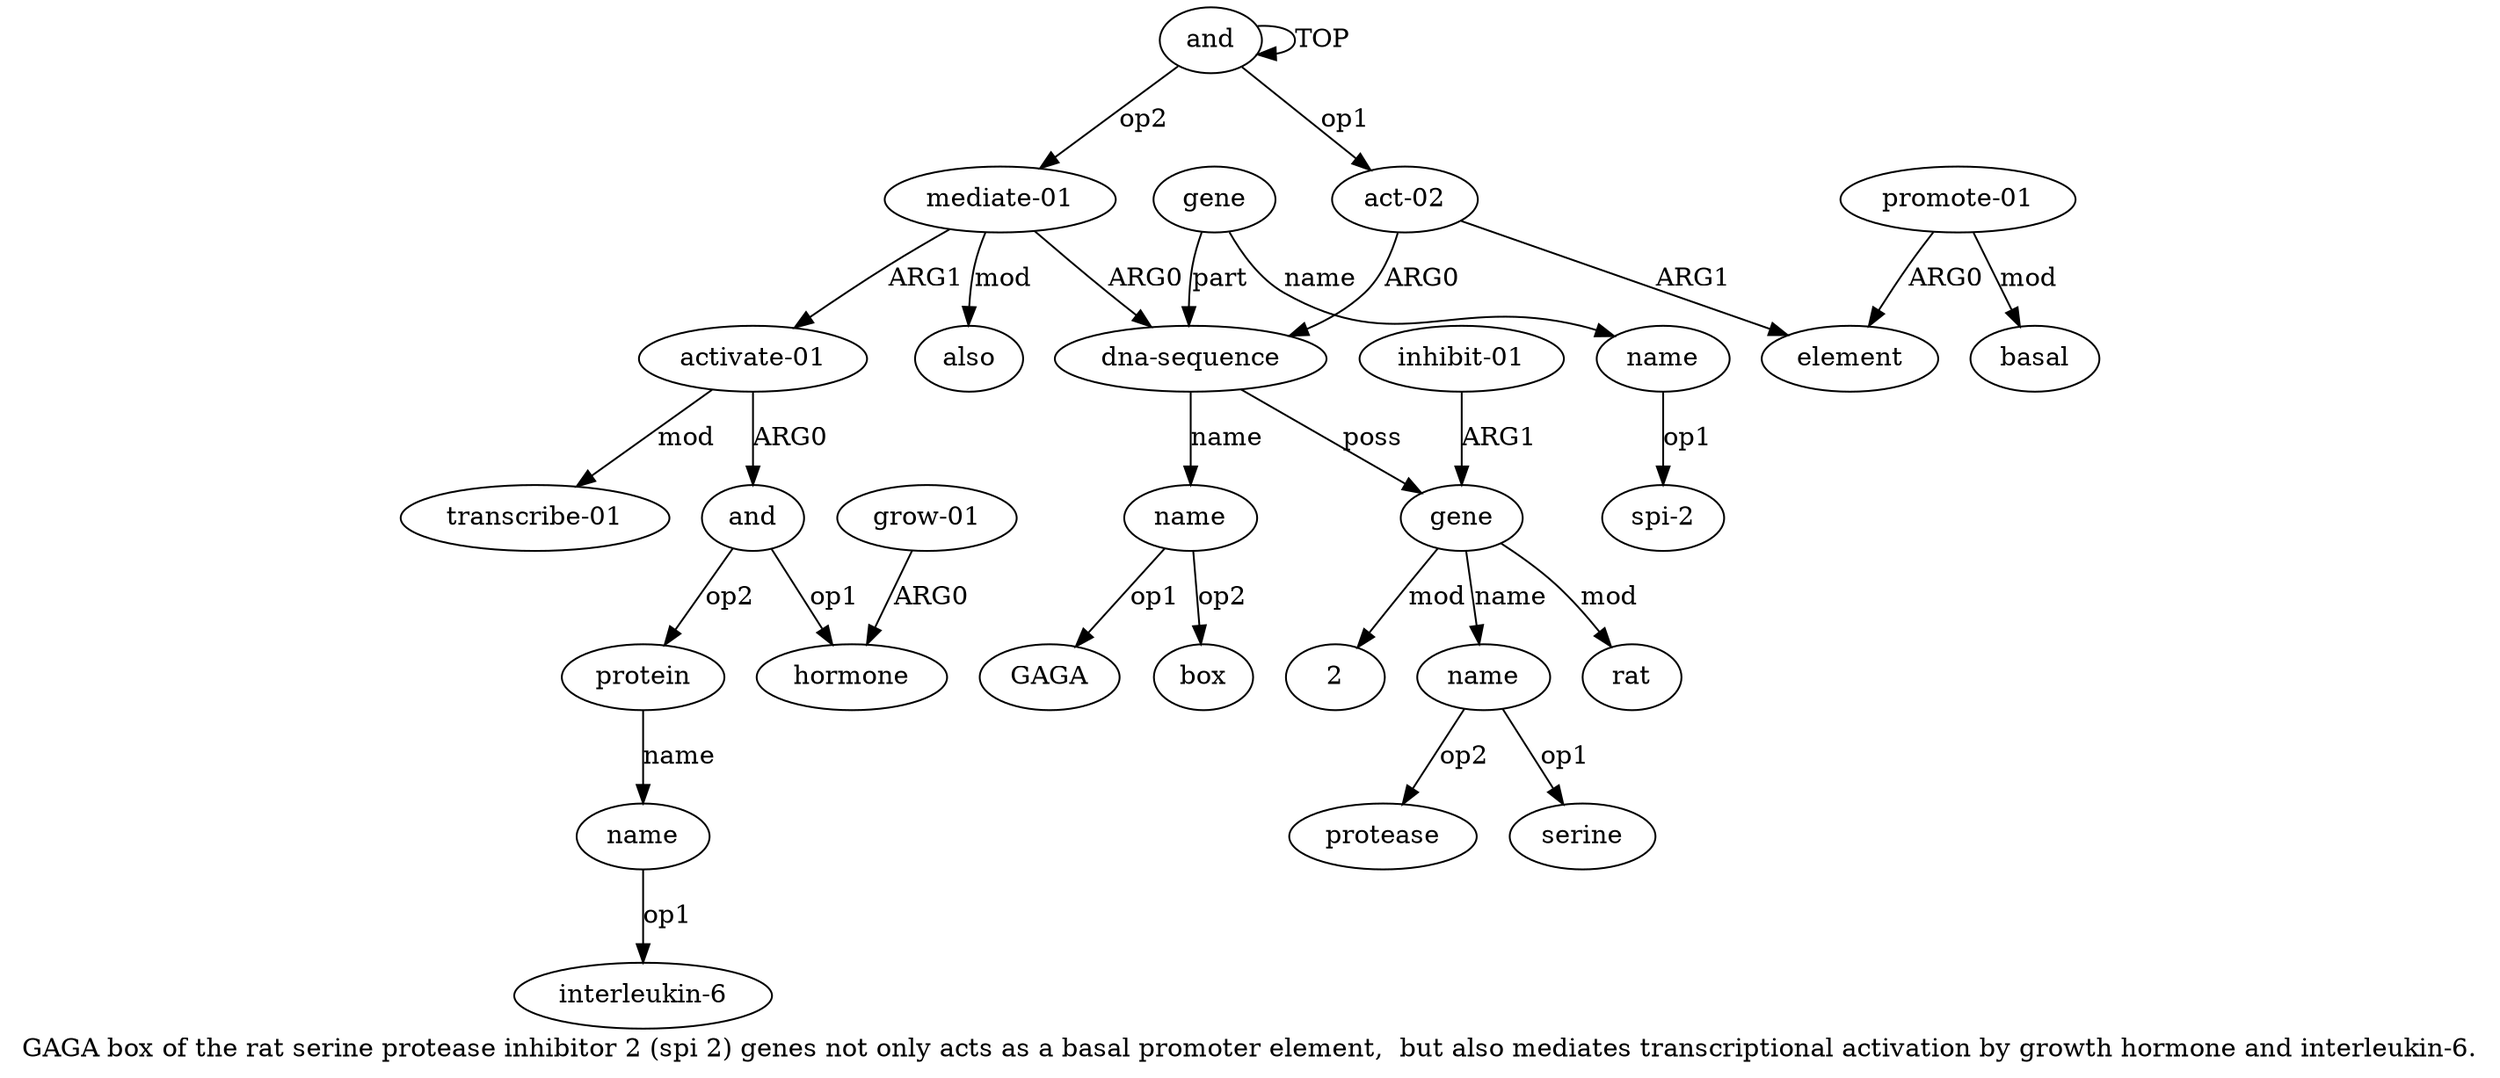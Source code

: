 digraph  {
	graph [label="GAGA box of the rat serine protease inhibitor 2 (spi 2) genes not only acts as a basal promoter element,  but also mediates transcriptional \
activation by growth hormone and interleukin-6."];
	node [label="\N"];
	a20	 [color=black,
		gold_ind=20,
		gold_label="transcribe-01",
		label="transcribe-01",
		test_ind=20,
		test_label="transcribe-01"];
	a21	 [color=black,
		gold_ind=21,
		gold_label=also,
		label=also,
		test_ind=21,
		test_label=also];
	"a3 GAGA"	 [color=black,
		gold_ind=-1,
		gold_label=GAGA,
		label=GAGA,
		test_ind=-1,
		test_label=GAGA];
	"a4 2"	 [color=black,
		gold_ind=-1,
		gold_label=2,
		label=2,
		test_ind=-1,
		test_label=2];
	"a5 serine"	 [color=black,
		gold_ind=-1,
		gold_label=serine,
		label=serine,
		test_ind=-1,
		test_label=serine];
	"a3 box"	 [color=black,
		gold_ind=-1,
		gold_label=box,
		label=box,
		test_ind=-1,
		test_label=box];
	a15	 [color=black,
		gold_ind=15,
		gold_label=and,
		label=and,
		test_ind=15,
		test_label=and];
	a16	 [color=black,
		gold_ind=16,
		gold_label=hormone,
		label=hormone,
		test_ind=16,
		test_label=hormone];
	a15 -> a16 [key=0,
	color=black,
	gold_label=op1,
	label=op1,
	test_label=op1];
a18 [color=black,
	gold_ind=18,
	gold_label=protein,
	label=protein,
	test_ind=18,
	test_label=protein];
a15 -> a18 [key=0,
color=black,
gold_label=op2,
label=op2,
test_label=op2];
a14 [color=black,
gold_ind=14,
gold_label="activate-01",
label="activate-01",
test_ind=14,
test_label="activate-01"];
a14 -> a20 [key=0,
color=black,
gold_label=mod,
label=mod,
test_label=mod];
a14 -> a15 [key=0,
color=black,
gold_label=ARG0,
label=ARG0,
test_label=ARG0];
a17 [color=black,
gold_ind=17,
gold_label="grow-01",
label="grow-01",
test_ind=17,
test_label="grow-01"];
a17 -> a16 [key=0,
color=black,
gold_label=ARG0,
label=ARG0,
test_label=ARG0];
a11 [color=black,
gold_ind=11,
gold_label="promote-01",
label="promote-01",
test_ind=11,
test_label="promote-01"];
a10 [color=black,
gold_ind=10,
gold_label=element,
label=element,
test_ind=10,
test_label=element];
a11 -> a10 [key=0,
color=black,
gold_label=ARG0,
label=ARG0,
test_label=ARG0];
a12 [color=black,
gold_ind=12,
gold_label=basal,
label=basal,
test_ind=12,
test_label=basal];
a11 -> a12 [key=0,
color=black,
gold_label=mod,
label=mod,
test_label=mod];
a13 [color=black,
gold_ind=13,
gold_label="mediate-01",
label="mediate-01",
test_ind=13,
test_label="mediate-01"];
a13 -> a21 [key=0,
color=black,
gold_label=mod,
label=mod,
test_label=mod];
a13 -> a14 [key=0,
color=black,
gold_label=ARG1,
label=ARG1,
test_label=ARG1];
a2 [color=black,
gold_ind=2,
gold_label="dna-sequence",
label="dna-sequence",
test_ind=2,
test_label="dna-sequence"];
a13 -> a2 [key=0,
color=black,
gold_label=ARG0,
label=ARG0,
test_label=ARG0];
"a5 protease" [color=black,
gold_ind=-1,
gold_label=protease,
label=protease,
test_ind=-1,
test_label=protease];
a19 [color=black,
gold_ind=19,
gold_label=name,
label=name,
test_ind=19,
test_label=name];
"a19 interleukin-6" [color=black,
gold_ind=-1,
gold_label="interleukin-6",
label="interleukin-6",
test_ind=-1,
test_label="interleukin-6"];
a19 -> "a19 interleukin-6" [key=0,
color=black,
gold_label=op1,
label=op1,
test_label=op1];
a18 -> a19 [key=0,
color=black,
gold_label=name,
label=name,
test_label=name];
a1 [color=black,
gold_ind=1,
gold_label="act-02",
label="act-02",
test_ind=1,
test_label="act-02"];
a1 -> a10 [key=0,
color=black,
gold_label=ARG1,
label=ARG1,
test_label=ARG1];
a1 -> a2 [key=0,
color=black,
gold_label=ARG0,
label=ARG0,
test_label=ARG0];
a0 [color=black,
gold_ind=0,
gold_label=and,
label=and,
test_ind=0,
test_label=and];
a0 -> a13 [key=0,
color=black,
gold_label=op2,
label=op2,
test_label=op2];
a0 -> a1 [key=0,
color=black,
gold_label=op1,
label=op1,
test_label=op1];
a0 -> a0 [key=0,
color=black,
gold_label=TOP,
label=TOP,
test_label=TOP];
a3 [color=black,
gold_ind=3,
gold_label=name,
label=name,
test_ind=3,
test_label=name];
a3 -> "a3 GAGA" [key=0,
color=black,
gold_label=op1,
label=op1,
test_label=op1];
a3 -> "a3 box" [key=0,
color=black,
gold_label=op2,
label=op2,
test_label=op2];
a2 -> a3 [key=0,
color=black,
gold_label=name,
label=name,
test_label=name];
a4 [color=black,
gold_ind=4,
gold_label=gene,
label=gene,
test_ind=4,
test_label=gene];
a2 -> a4 [key=0,
color=black,
gold_label=poss,
label=poss,
test_label=poss];
a5 [color=black,
gold_ind=5,
gold_label=name,
label=name,
test_ind=5,
test_label=name];
a5 -> "a5 serine" [key=0,
color=black,
gold_label=op1,
label=op1,
test_label=op1];
a5 -> "a5 protease" [key=0,
color=black,
gold_label=op2,
label=op2,
test_label=op2];
a4 -> "a4 2" [key=0,
color=black,
gold_label=mod,
label=mod,
test_label=mod];
a4 -> a5 [key=0,
color=black,
gold_label=name,
label=name,
test_label=name];
a7 [color=black,
gold_ind=7,
gold_label=rat,
label=rat,
test_ind=7,
test_label=rat];
a4 -> a7 [key=0,
color=black,
gold_label=mod,
label=mod,
test_label=mod];
a6 [color=black,
gold_ind=6,
gold_label="inhibit-01",
label="inhibit-01",
test_ind=6,
test_label="inhibit-01"];
a6 -> a4 [key=0,
color=black,
gold_label=ARG1,
label=ARG1,
test_label=ARG1];
a9 [color=black,
gold_ind=9,
gold_label=name,
label=name,
test_ind=9,
test_label=name];
"a9 spi-2" [color=black,
gold_ind=-1,
gold_label="spi-2",
label="spi-2",
test_ind=-1,
test_label="spi-2"];
a9 -> "a9 spi-2" [key=0,
color=black,
gold_label=op1,
label=op1,
test_label=op1];
a8 [color=black,
gold_ind=8,
gold_label=gene,
label=gene,
test_ind=8,
test_label=gene];
a8 -> a2 [key=0,
color=black,
gold_label=part,
label=part,
test_label=part];
a8 -> a9 [key=0,
color=black,
gold_label=name,
label=name,
test_label=name];
}
